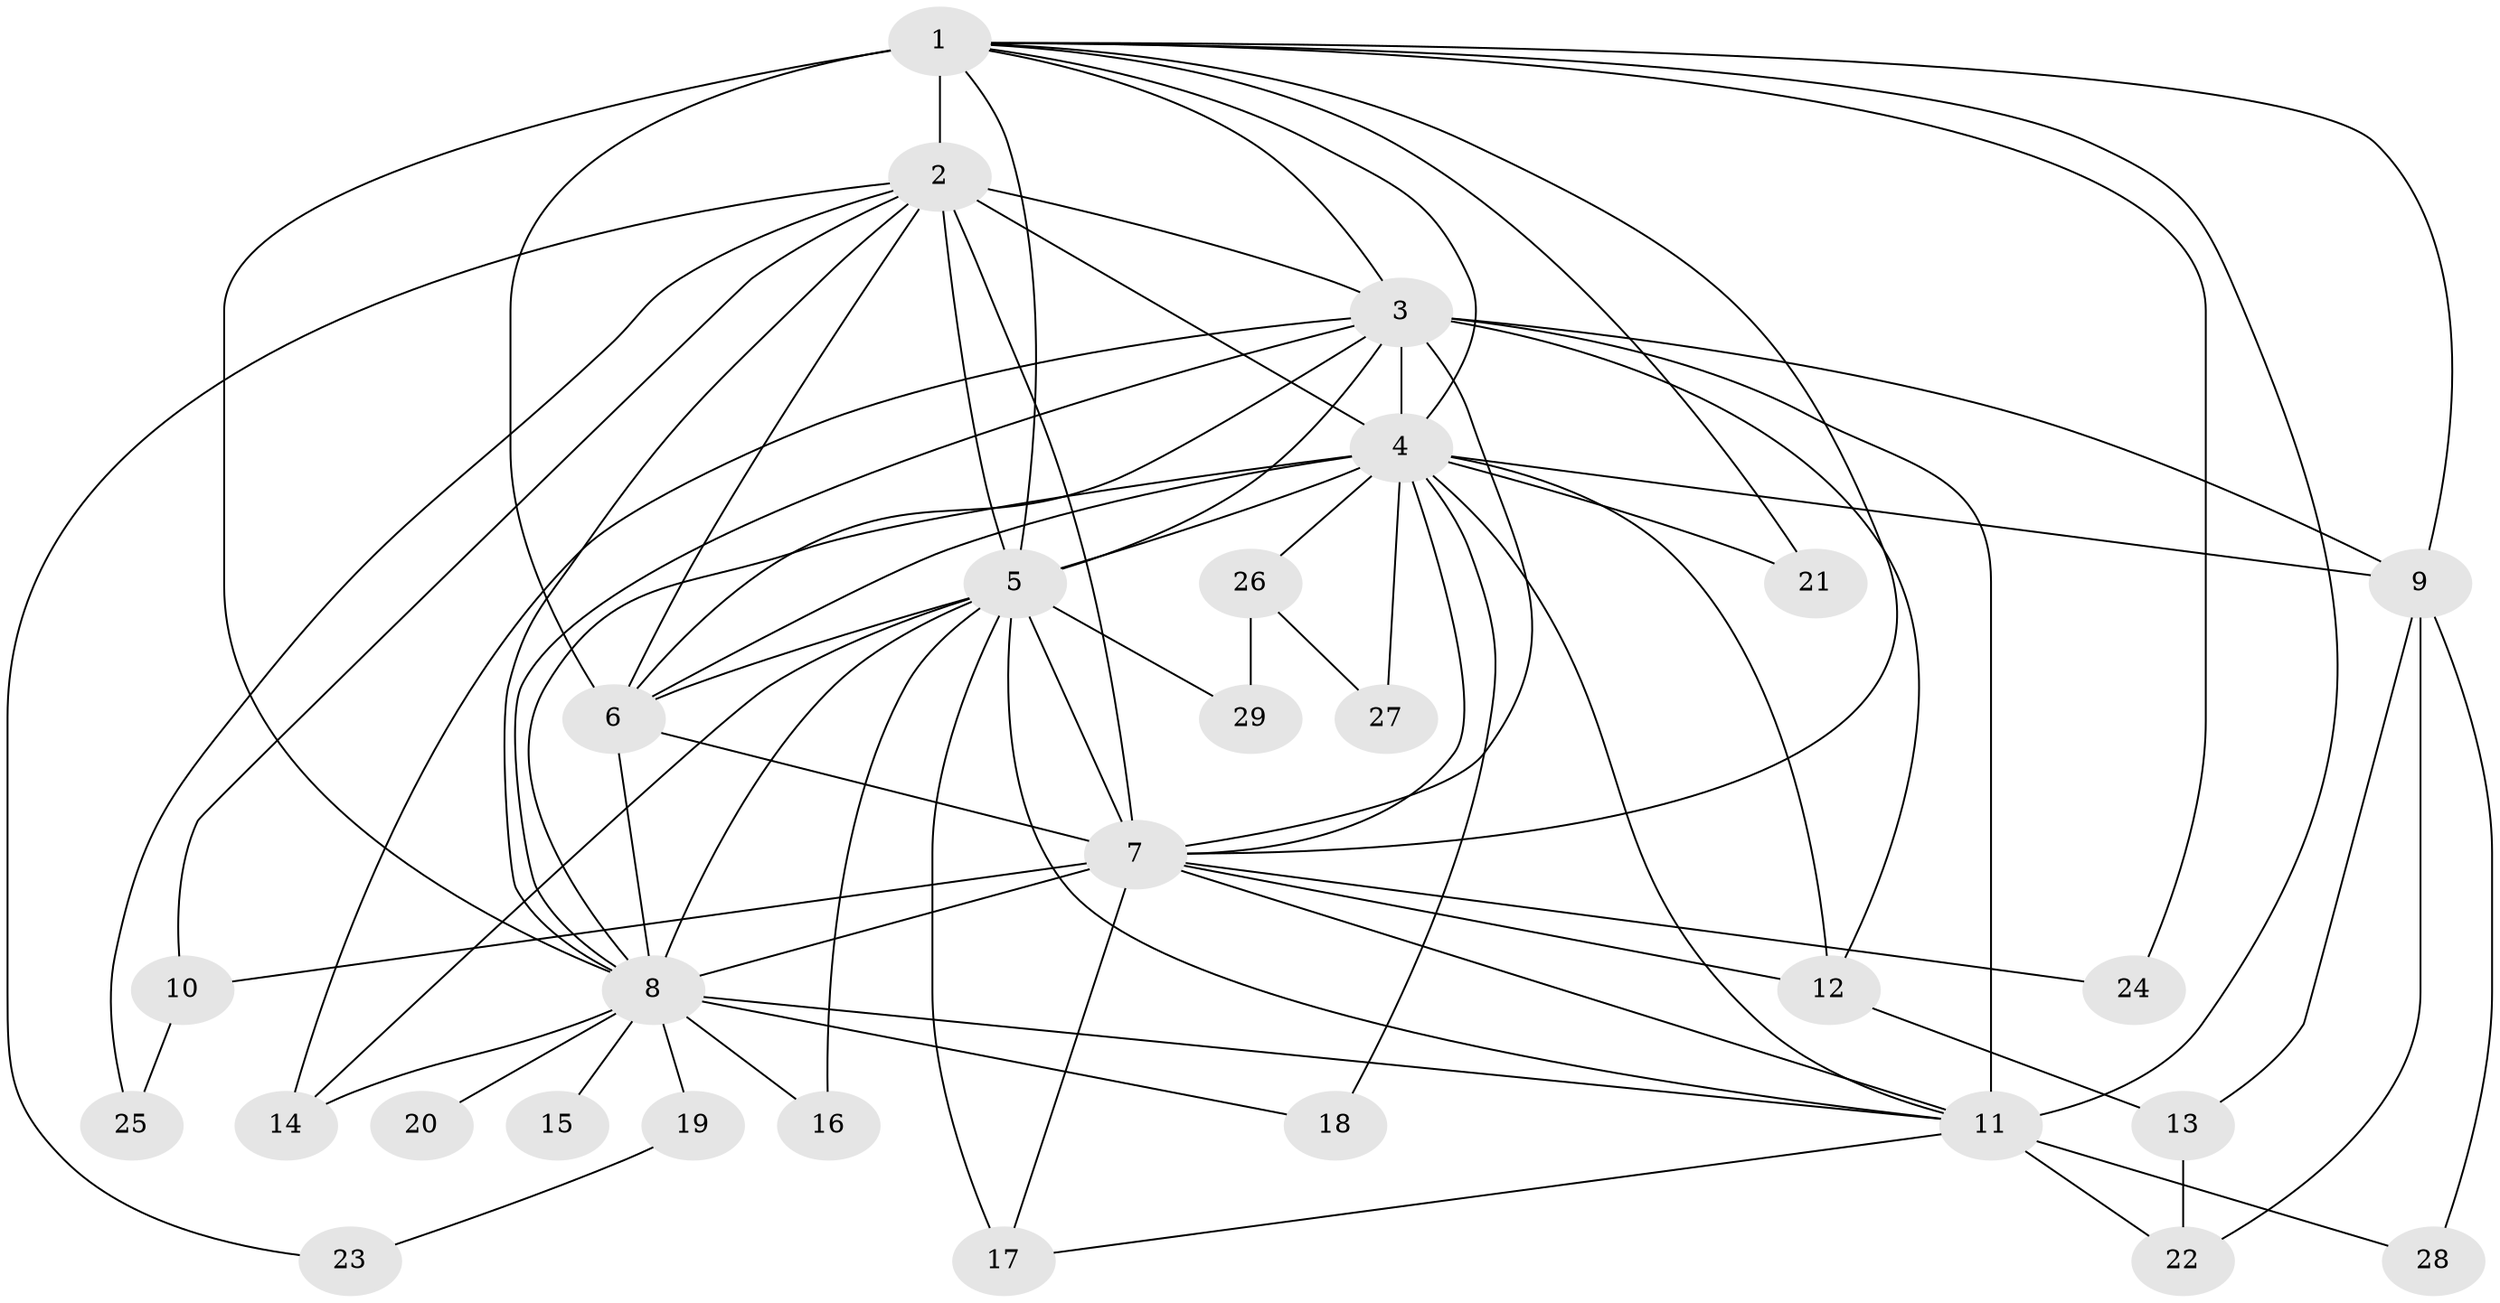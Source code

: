 // original degree distribution, {11: 0.017241379310344827, 13: 0.05172413793103448, 23: 0.017241379310344827, 17: 0.034482758620689655, 15: 0.017241379310344827, 16: 0.017241379310344827, 25: 0.017241379310344827, 2: 0.5344827586206896, 5: 0.017241379310344827, 3: 0.20689655172413793, 4: 0.06896551724137931}
// Generated by graph-tools (version 1.1) at 2025/35/03/09/25 02:35:01]
// undirected, 29 vertices, 75 edges
graph export_dot {
graph [start="1"]
  node [color=gray90,style=filled];
  1;
  2;
  3;
  4;
  5;
  6;
  7;
  8;
  9;
  10;
  11;
  12;
  13;
  14;
  15;
  16;
  17;
  18;
  19;
  20;
  21;
  22;
  23;
  24;
  25;
  26;
  27;
  28;
  29;
  1 -- 2 [weight=1.0];
  1 -- 3 [weight=2.0];
  1 -- 4 [weight=2.0];
  1 -- 5 [weight=2.0];
  1 -- 6 [weight=7.0];
  1 -- 7 [weight=1.0];
  1 -- 8 [weight=5.0];
  1 -- 9 [weight=2.0];
  1 -- 11 [weight=1.0];
  1 -- 21 [weight=1.0];
  1 -- 24 [weight=1.0];
  2 -- 3 [weight=1.0];
  2 -- 4 [weight=2.0];
  2 -- 5 [weight=3.0];
  2 -- 6 [weight=1.0];
  2 -- 7 [weight=1.0];
  2 -- 8 [weight=1.0];
  2 -- 10 [weight=1.0];
  2 -- 23 [weight=1.0];
  2 -- 25 [weight=1.0];
  3 -- 4 [weight=3.0];
  3 -- 5 [weight=2.0];
  3 -- 6 [weight=1.0];
  3 -- 7 [weight=1.0];
  3 -- 8 [weight=1.0];
  3 -- 9 [weight=1.0];
  3 -- 11 [weight=8.0];
  3 -- 12 [weight=1.0];
  3 -- 14 [weight=2.0];
  4 -- 5 [weight=4.0];
  4 -- 6 [weight=2.0];
  4 -- 7 [weight=2.0];
  4 -- 8 [weight=2.0];
  4 -- 9 [weight=1.0];
  4 -- 11 [weight=2.0];
  4 -- 12 [weight=1.0];
  4 -- 18 [weight=1.0];
  4 -- 21 [weight=1.0];
  4 -- 26 [weight=2.0];
  4 -- 27 [weight=1.0];
  5 -- 6 [weight=2.0];
  5 -- 7 [weight=3.0];
  5 -- 8 [weight=2.0];
  5 -- 11 [weight=1.0];
  5 -- 14 [weight=1.0];
  5 -- 16 [weight=2.0];
  5 -- 17 [weight=1.0];
  5 -- 29 [weight=1.0];
  6 -- 7 [weight=2.0];
  6 -- 8 [weight=2.0];
  7 -- 8 [weight=1.0];
  7 -- 10 [weight=1.0];
  7 -- 11 [weight=1.0];
  7 -- 12 [weight=1.0];
  7 -- 17 [weight=1.0];
  7 -- 24 [weight=1.0];
  8 -- 11 [weight=2.0];
  8 -- 14 [weight=1.0];
  8 -- 15 [weight=1.0];
  8 -- 16 [weight=1.0];
  8 -- 18 [weight=1.0];
  8 -- 19 [weight=1.0];
  8 -- 20 [weight=1.0];
  9 -- 13 [weight=1.0];
  9 -- 22 [weight=1.0];
  9 -- 28 [weight=1.0];
  10 -- 25 [weight=1.0];
  11 -- 17 [weight=1.0];
  11 -- 22 [weight=1.0];
  11 -- 28 [weight=1.0];
  12 -- 13 [weight=1.0];
  13 -- 22 [weight=1.0];
  19 -- 23 [weight=1.0];
  26 -- 27 [weight=1.0];
  26 -- 29 [weight=1.0];
}
